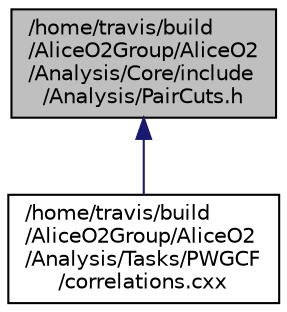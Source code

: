 digraph "/home/travis/build/AliceO2Group/AliceO2/Analysis/Core/include/Analysis/PairCuts.h"
{
 // INTERACTIVE_SVG=YES
  bgcolor="transparent";
  edge [fontname="Helvetica",fontsize="10",labelfontname="Helvetica",labelfontsize="10"];
  node [fontname="Helvetica",fontsize="10",shape=record];
  Node4 [label="/home/travis/build\l/AliceO2Group/AliceO2\l/Analysis/Core/include\l/Analysis/PairCuts.h",height=0.2,width=0.4,color="black", fillcolor="grey75", style="filled", fontcolor="black"];
  Node4 -> Node5 [dir="back",color="midnightblue",fontsize="10",style="solid",fontname="Helvetica"];
  Node5 [label="/home/travis/build\l/AliceO2Group/AliceO2\l/Analysis/Tasks/PWGCF\l/correlations.cxx",height=0.2,width=0.4,color="black",URL="$d9/d61/correlations_8cxx.html"];
}
